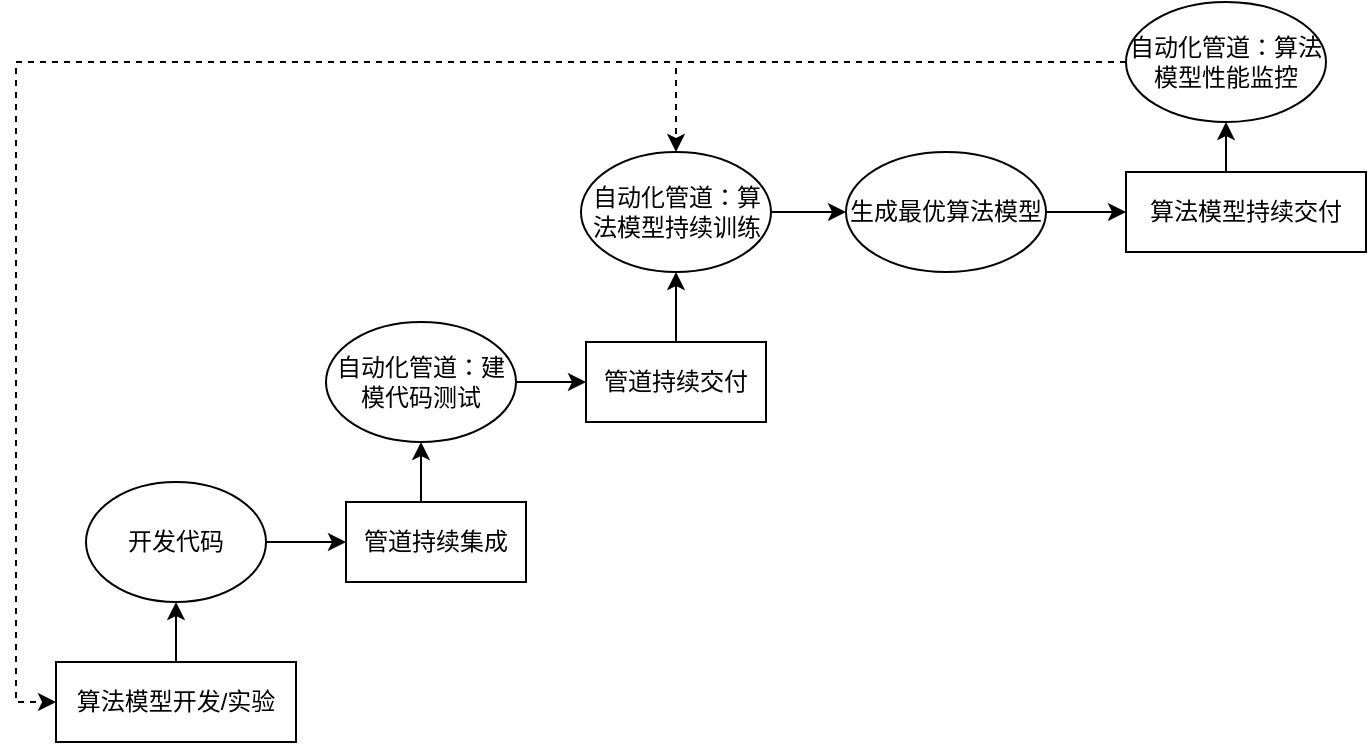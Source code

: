 <mxfile version="14.6.10" type="github">
  <diagram id="kmytcfDloh8X-QQEbOZM" name="第 1 页">
    <mxGraphModel dx="1422" dy="706" grid="1" gridSize="10" guides="1" tooltips="1" connect="1" arrows="1" fold="1" page="1" pageScale="1" pageWidth="827" pageHeight="1169" math="0" shadow="0">
      <root>
        <mxCell id="0" />
        <mxCell id="1" parent="0" />
        <mxCell id="xd8yetuonLmeL3ue4RGG-6" style="edgeStyle=orthogonalEdgeStyle;rounded=0;orthogonalLoop=1;jettySize=auto;html=1;exitX=0.5;exitY=0;exitDx=0;exitDy=0;entryX=0.5;entryY=1;entryDx=0;entryDy=0;" edge="1" parent="1" source="xd8yetuonLmeL3ue4RGG-1" target="xd8yetuonLmeL3ue4RGG-5">
          <mxGeometry relative="1" as="geometry" />
        </mxCell>
        <mxCell id="xd8yetuonLmeL3ue4RGG-1" value="&lt;div&gt;算法模型开发/实验&lt;/div&gt;" style="rounded=0;whiteSpace=wrap;html=1;" vertex="1" parent="1">
          <mxGeometry x="95" y="410" width="120" height="40" as="geometry" />
        </mxCell>
        <mxCell id="xd8yetuonLmeL3ue4RGG-10" style="edgeStyle=orthogonalEdgeStyle;rounded=0;orthogonalLoop=1;jettySize=auto;html=1;exitX=0.5;exitY=0;exitDx=0;exitDy=0;entryX=0.5;entryY=1;entryDx=0;entryDy=0;" edge="1" parent="1" source="xd8yetuonLmeL3ue4RGG-2" target="xd8yetuonLmeL3ue4RGG-8">
          <mxGeometry relative="1" as="geometry" />
        </mxCell>
        <mxCell id="xd8yetuonLmeL3ue4RGG-2" value="&lt;div&gt;管道持续集成&lt;/div&gt;" style="rounded=0;whiteSpace=wrap;html=1;" vertex="1" parent="1">
          <mxGeometry x="240" y="330" width="90" height="40" as="geometry" />
        </mxCell>
        <mxCell id="xd8yetuonLmeL3ue4RGG-15" style="edgeStyle=orthogonalEdgeStyle;rounded=0;orthogonalLoop=1;jettySize=auto;html=1;exitX=0.5;exitY=0;exitDx=0;exitDy=0;entryX=0.5;entryY=1;entryDx=0;entryDy=0;" edge="1" parent="1" source="xd8yetuonLmeL3ue4RGG-3" target="xd8yetuonLmeL3ue4RGG-11">
          <mxGeometry relative="1" as="geometry" />
        </mxCell>
        <mxCell id="xd8yetuonLmeL3ue4RGG-3" value="&lt;div&gt;管道持续交付&lt;/div&gt;" style="rounded=0;whiteSpace=wrap;html=1;" vertex="1" parent="1">
          <mxGeometry x="360" y="250" width="90" height="40" as="geometry" />
        </mxCell>
        <mxCell id="xd8yetuonLmeL3ue4RGG-19" style="edgeStyle=orthogonalEdgeStyle;rounded=0;orthogonalLoop=1;jettySize=auto;html=1;exitX=0.5;exitY=0;exitDx=0;exitDy=0;entryX=0.5;entryY=1;entryDx=0;entryDy=0;" edge="1" parent="1" source="xd8yetuonLmeL3ue4RGG-4" target="xd8yetuonLmeL3ue4RGG-14">
          <mxGeometry relative="1" as="geometry" />
        </mxCell>
        <mxCell id="xd8yetuonLmeL3ue4RGG-4" value="&lt;div&gt;算法模型持续交付&lt;/div&gt;" style="rounded=0;whiteSpace=wrap;html=1;" vertex="1" parent="1">
          <mxGeometry x="630" y="165" width="120" height="40" as="geometry" />
        </mxCell>
        <mxCell id="xd8yetuonLmeL3ue4RGG-7" style="edgeStyle=orthogonalEdgeStyle;rounded=0;orthogonalLoop=1;jettySize=auto;html=1;exitX=1;exitY=0.5;exitDx=0;exitDy=0;entryX=0;entryY=0.5;entryDx=0;entryDy=0;" edge="1" parent="1" source="xd8yetuonLmeL3ue4RGG-5" target="xd8yetuonLmeL3ue4RGG-2">
          <mxGeometry relative="1" as="geometry" />
        </mxCell>
        <mxCell id="xd8yetuonLmeL3ue4RGG-5" value="开发代码" style="ellipse;whiteSpace=wrap;html=1;" vertex="1" parent="1">
          <mxGeometry x="110" y="320" width="90" height="60" as="geometry" />
        </mxCell>
        <mxCell id="xd8yetuonLmeL3ue4RGG-9" style="edgeStyle=orthogonalEdgeStyle;rounded=0;orthogonalLoop=1;jettySize=auto;html=1;exitX=1;exitY=0.5;exitDx=0;exitDy=0;entryX=0;entryY=0.5;entryDx=0;entryDy=0;" edge="1" parent="1" source="xd8yetuonLmeL3ue4RGG-8" target="xd8yetuonLmeL3ue4RGG-3">
          <mxGeometry relative="1" as="geometry" />
        </mxCell>
        <mxCell id="xd8yetuonLmeL3ue4RGG-8" value="&lt;div&gt;自动化管道：建模代码测试&lt;/div&gt;" style="ellipse;whiteSpace=wrap;html=1;" vertex="1" parent="1">
          <mxGeometry x="230" y="240" width="95" height="60" as="geometry" />
        </mxCell>
        <mxCell id="xd8yetuonLmeL3ue4RGG-16" style="edgeStyle=orthogonalEdgeStyle;rounded=0;orthogonalLoop=1;jettySize=auto;html=1;exitX=1;exitY=0.5;exitDx=0;exitDy=0;entryX=0;entryY=0.5;entryDx=0;entryDy=0;" edge="1" parent="1" source="xd8yetuonLmeL3ue4RGG-11" target="xd8yetuonLmeL3ue4RGG-12">
          <mxGeometry relative="1" as="geometry" />
        </mxCell>
        <mxCell id="xd8yetuonLmeL3ue4RGG-11" value="&lt;div&gt;自动化管道：算法模型持续训练&lt;/div&gt;" style="ellipse;whiteSpace=wrap;html=1;" vertex="1" parent="1">
          <mxGeometry x="357.5" y="155" width="95" height="60" as="geometry" />
        </mxCell>
        <mxCell id="xd8yetuonLmeL3ue4RGG-17" style="edgeStyle=orthogonalEdgeStyle;rounded=0;orthogonalLoop=1;jettySize=auto;html=1;exitX=1;exitY=0.5;exitDx=0;exitDy=0;" edge="1" parent="1" source="xd8yetuonLmeL3ue4RGG-12" target="xd8yetuonLmeL3ue4RGG-4">
          <mxGeometry relative="1" as="geometry" />
        </mxCell>
        <mxCell id="xd8yetuonLmeL3ue4RGG-12" value="&lt;div&gt;生成最优算法模型&lt;/div&gt;" style="ellipse;whiteSpace=wrap;html=1;" vertex="1" parent="1">
          <mxGeometry x="490" y="155" width="100" height="60" as="geometry" />
        </mxCell>
        <mxCell id="xd8yetuonLmeL3ue4RGG-20" style="edgeStyle=orthogonalEdgeStyle;rounded=0;orthogonalLoop=1;jettySize=auto;html=1;exitX=0;exitY=0.5;exitDx=0;exitDy=0;dashed=1;" edge="1" parent="1" source="xd8yetuonLmeL3ue4RGG-14" target="xd8yetuonLmeL3ue4RGG-11">
          <mxGeometry relative="1" as="geometry" />
        </mxCell>
        <mxCell id="xd8yetuonLmeL3ue4RGG-21" style="edgeStyle=orthogonalEdgeStyle;rounded=0;orthogonalLoop=1;jettySize=auto;html=1;exitX=0;exitY=0.5;exitDx=0;exitDy=0;entryX=0;entryY=0.5;entryDx=0;entryDy=0;dashed=1;" edge="1" parent="1" source="xd8yetuonLmeL3ue4RGG-14" target="xd8yetuonLmeL3ue4RGG-1">
          <mxGeometry relative="1" as="geometry" />
        </mxCell>
        <mxCell id="xd8yetuonLmeL3ue4RGG-14" value="&lt;div&gt;自动化管道：算法模型性能监控&lt;/div&gt;" style="ellipse;whiteSpace=wrap;html=1;" vertex="1" parent="1">
          <mxGeometry x="630" y="80" width="100" height="60" as="geometry" />
        </mxCell>
      </root>
    </mxGraphModel>
  </diagram>
</mxfile>
